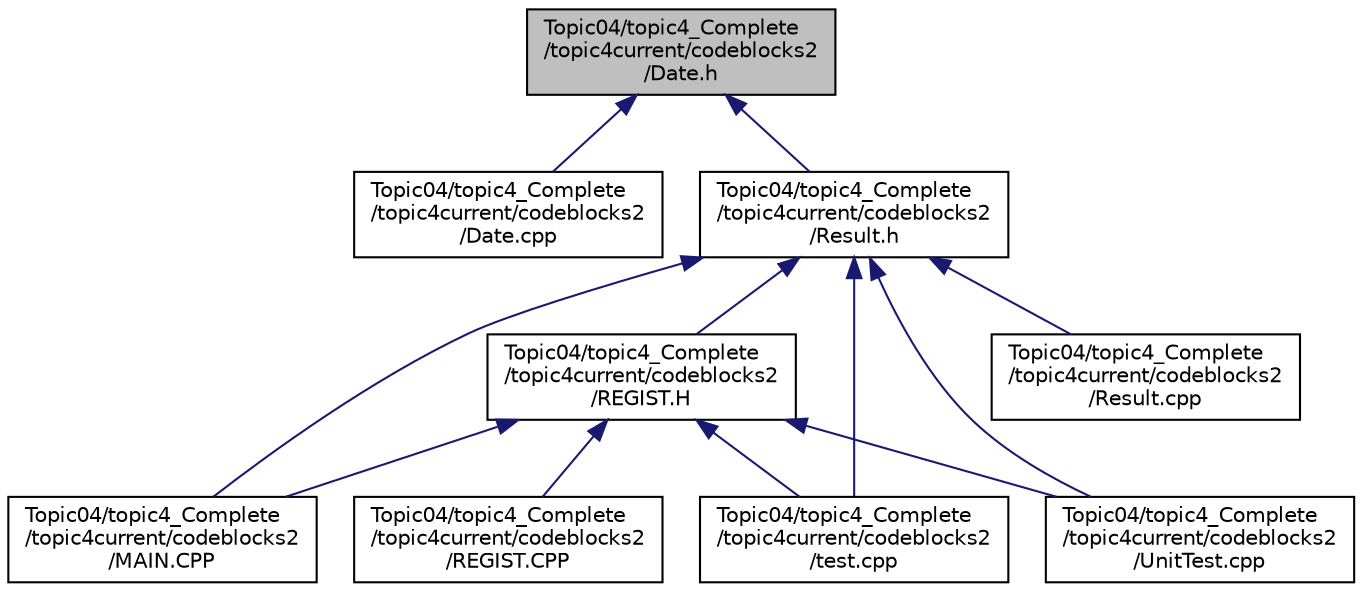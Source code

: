 digraph "Topic04/topic4_Complete/topic4current/codeblocks2/Date.h"
{
  edge [fontname="Helvetica",fontsize="10",labelfontname="Helvetica",labelfontsize="10"];
  node [fontname="Helvetica",fontsize="10",shape=record];
  Node3 [label="Topic04/topic4_Complete\l/topic4current/codeblocks2\l/Date.h",height=0.2,width=0.4,color="black", fillcolor="grey75", style="filled", fontcolor="black"];
  Node3 -> Node4 [dir="back",color="midnightblue",fontsize="10",style="solid",fontname="Helvetica"];
  Node4 [label="Topic04/topic4_Complete\l/topic4current/codeblocks2\l/Date.cpp",height=0.2,width=0.4,color="black", fillcolor="white", style="filled",URL="$_topic04_2topic4___complete_2topic4current_2codeblocks2_2_date_8cpp.html"];
  Node3 -> Node5 [dir="back",color="midnightblue",fontsize="10",style="solid",fontname="Helvetica"];
  Node5 [label="Topic04/topic4_Complete\l/topic4current/codeblocks2\l/Result.h",height=0.2,width=0.4,color="black", fillcolor="white", style="filled",URL="$_topic04_2topic4___complete_2topic4current_2codeblocks2_2_result_8h.html"];
  Node5 -> Node6 [dir="back",color="midnightblue",fontsize="10",style="solid",fontname="Helvetica"];
  Node6 [label="Topic04/topic4_Complete\l/topic4current/codeblocks2\l/REGIST.H",height=0.2,width=0.4,color="black", fillcolor="white", style="filled",URL="$_topic04_2topic4___complete_2topic4current_2codeblocks2_2_r_e_g_i_s_t_8_h.html"];
  Node6 -> Node7 [dir="back",color="midnightblue",fontsize="10",style="solid",fontname="Helvetica"];
  Node7 [label="Topic04/topic4_Complete\l/topic4current/codeblocks2\l/MAIN.CPP",height=0.2,width=0.4,color="black", fillcolor="white", style="filled",URL="$_topic04_2topic4___complete_2topic4current_2codeblocks2_2main_8cpp.html"];
  Node6 -> Node8 [dir="back",color="midnightblue",fontsize="10",style="solid",fontname="Helvetica"];
  Node8 [label="Topic04/topic4_Complete\l/topic4current/codeblocks2\l/REGIST.CPP",height=0.2,width=0.4,color="black", fillcolor="white", style="filled",URL="$_topic04_2topic4___complete_2topic4current_2codeblocks2_2_r_e_g_i_s_t_8_c_p_p.html"];
  Node6 -> Node9 [dir="back",color="midnightblue",fontsize="10",style="solid",fontname="Helvetica"];
  Node9 [label="Topic04/topic4_Complete\l/topic4current/codeblocks2\l/test.cpp",height=0.2,width=0.4,color="black", fillcolor="white", style="filled",URL="$codeblocks2_2test_8cpp.html"];
  Node6 -> Node10 [dir="back",color="midnightblue",fontsize="10",style="solid",fontname="Helvetica"];
  Node10 [label="Topic04/topic4_Complete\l/topic4current/codeblocks2\l/UnitTest.cpp",height=0.2,width=0.4,color="black", fillcolor="white", style="filled",URL="$topic4___complete_2topic4current_2codeblocks2_2_unit_test_8cpp.html"];
  Node5 -> Node7 [dir="back",color="midnightblue",fontsize="10",style="solid",fontname="Helvetica"];
  Node5 -> Node11 [dir="back",color="midnightblue",fontsize="10",style="solid",fontname="Helvetica"];
  Node11 [label="Topic04/topic4_Complete\l/topic4current/codeblocks2\l/Result.cpp",height=0.2,width=0.4,color="black", fillcolor="white", style="filled",URL="$_topic04_2topic4___complete_2topic4current_2codeblocks2_2_result_8cpp.html"];
  Node5 -> Node9 [dir="back",color="midnightblue",fontsize="10",style="solid",fontname="Helvetica"];
  Node5 -> Node10 [dir="back",color="midnightblue",fontsize="10",style="solid",fontname="Helvetica"];
}

